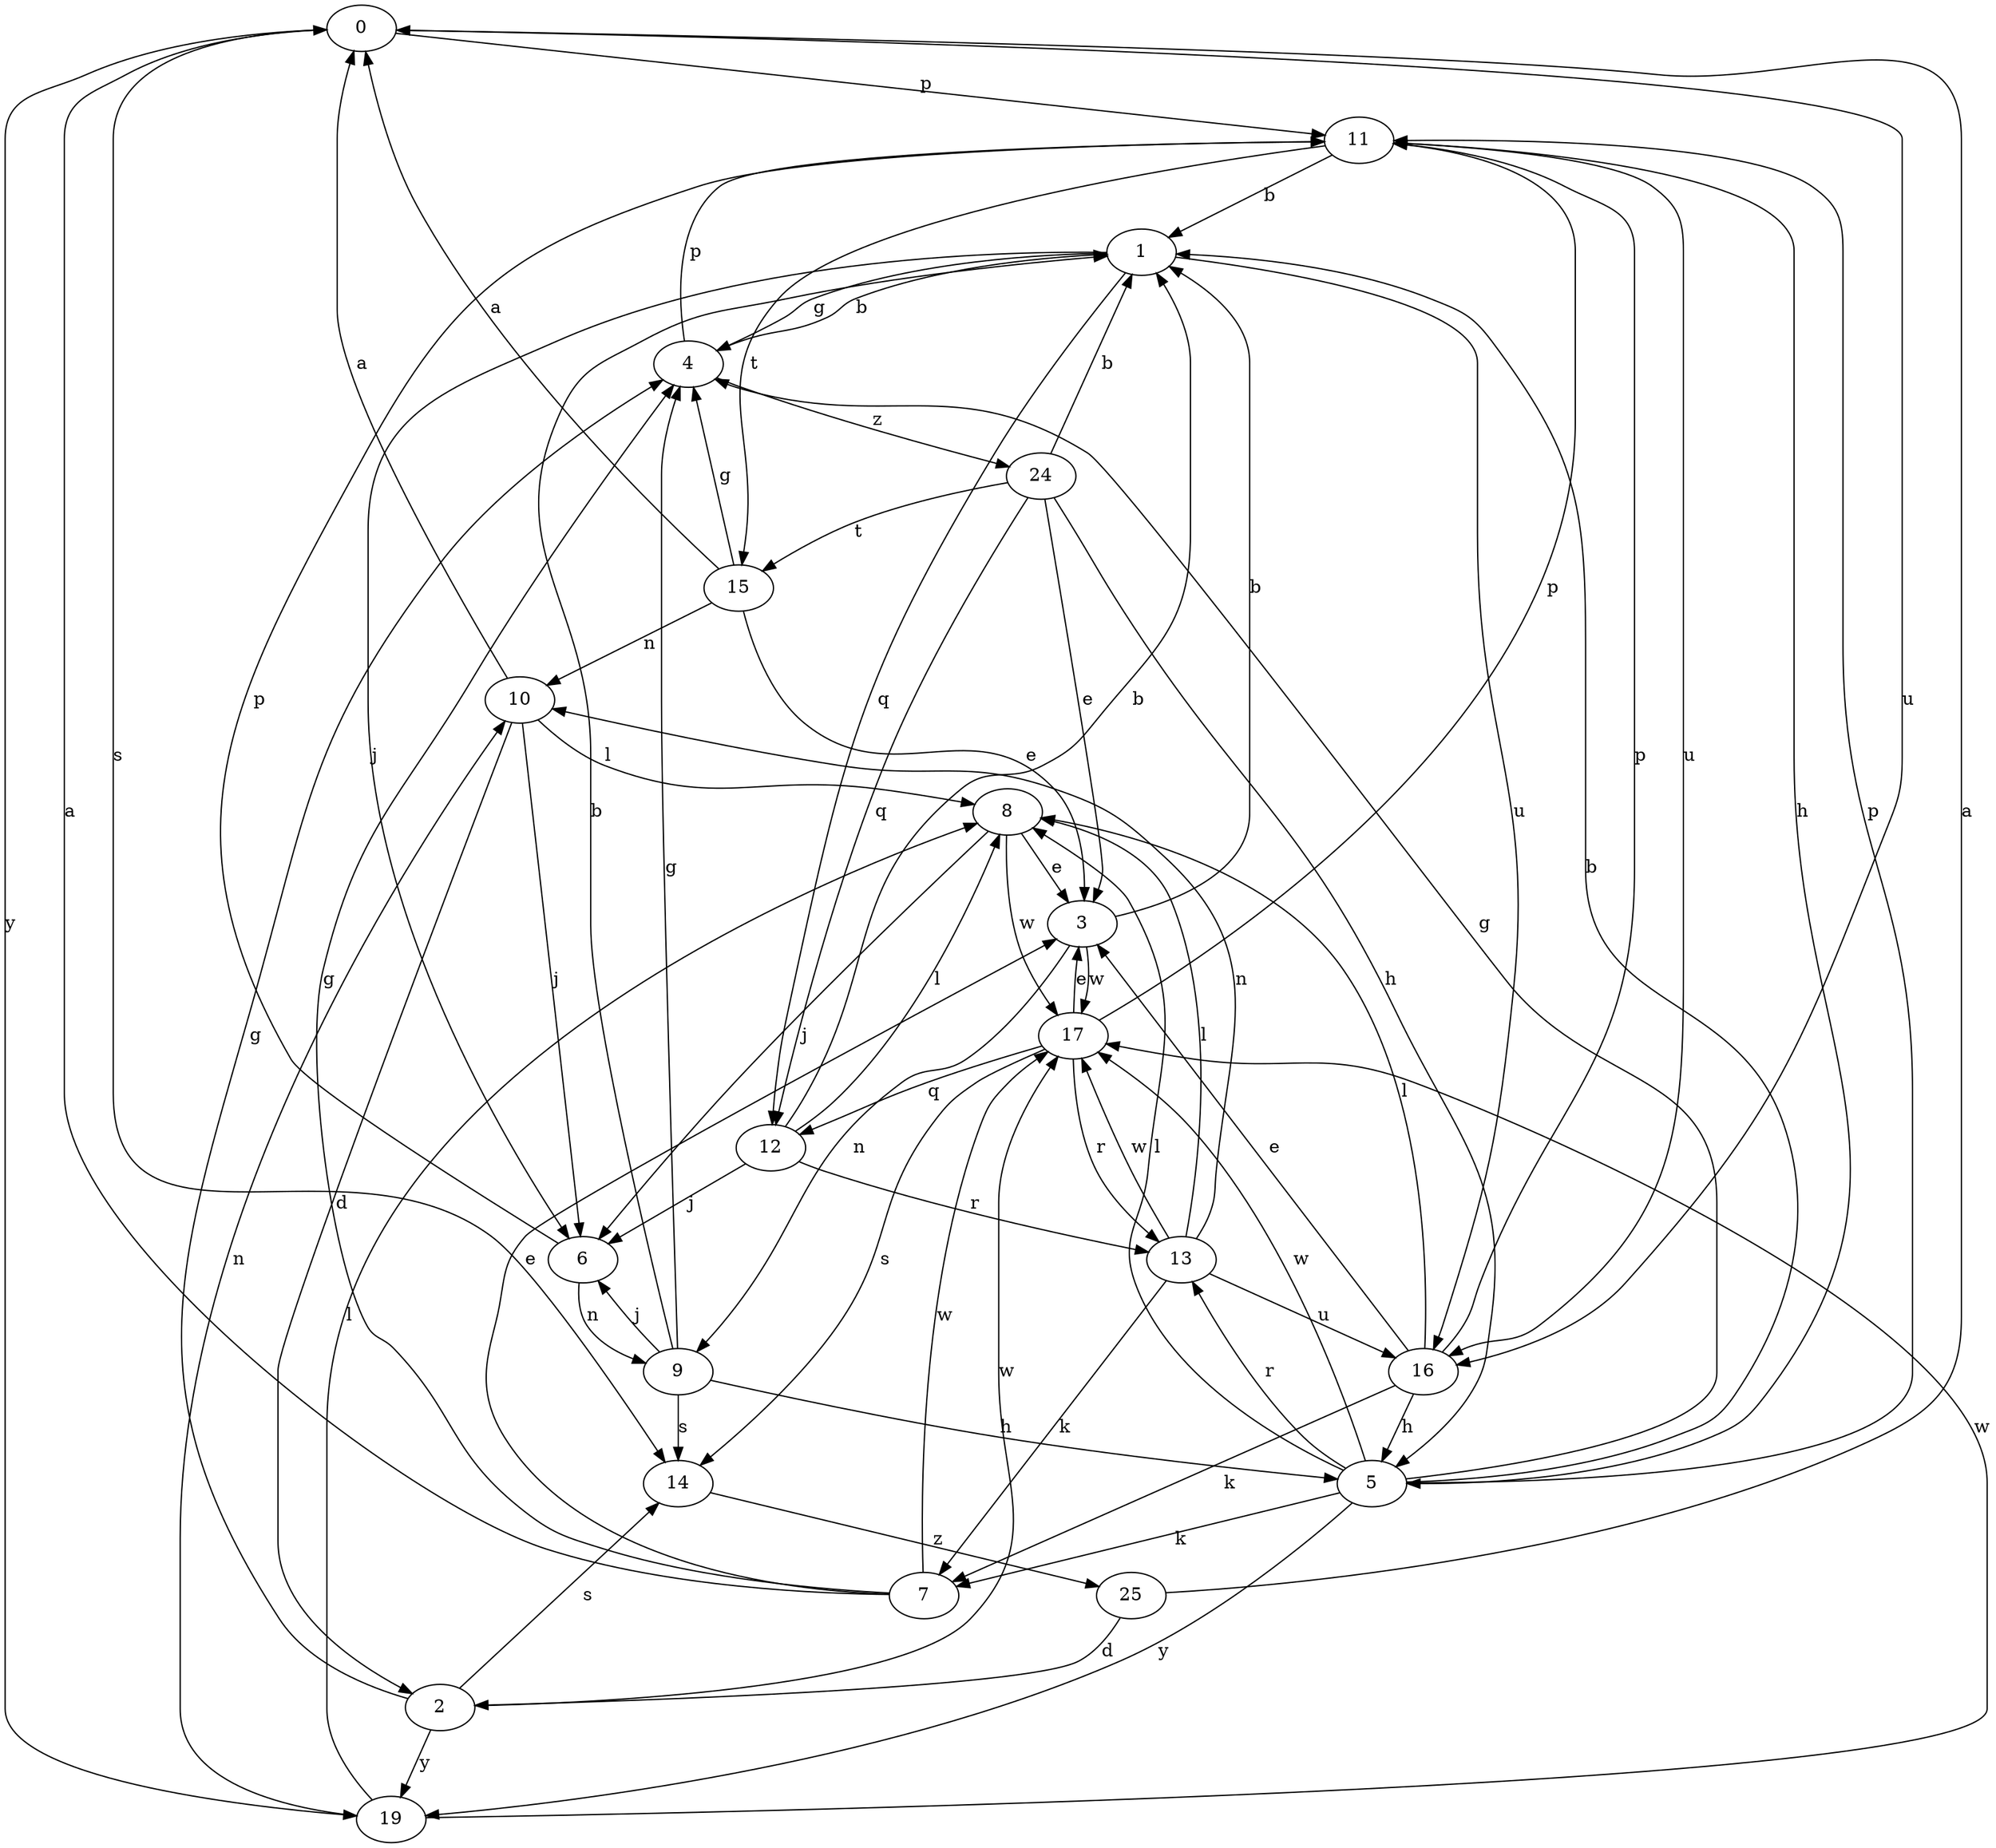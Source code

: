strict digraph  {
0;
1;
2;
3;
4;
5;
6;
7;
8;
9;
10;
11;
12;
13;
14;
15;
16;
17;
19;
24;
25;
0 -> 11  [label=p];
0 -> 14  [label=s];
0 -> 16  [label=u];
0 -> 19  [label=y];
1 -> 4  [label=g];
1 -> 6  [label=j];
1 -> 12  [label=q];
1 -> 16  [label=u];
2 -> 4  [label=g];
2 -> 14  [label=s];
2 -> 17  [label=w];
2 -> 19  [label=y];
3 -> 1  [label=b];
3 -> 9  [label=n];
3 -> 17  [label=w];
4 -> 1  [label=b];
4 -> 11  [label=p];
4 -> 24  [label=z];
5 -> 1  [label=b];
5 -> 4  [label=g];
5 -> 7  [label=k];
5 -> 8  [label=l];
5 -> 11  [label=p];
5 -> 13  [label=r];
5 -> 17  [label=w];
5 -> 19  [label=y];
6 -> 9  [label=n];
6 -> 11  [label=p];
7 -> 0  [label=a];
7 -> 3  [label=e];
7 -> 4  [label=g];
7 -> 17  [label=w];
8 -> 3  [label=e];
8 -> 6  [label=j];
8 -> 17  [label=w];
9 -> 1  [label=b];
9 -> 4  [label=g];
9 -> 5  [label=h];
9 -> 6  [label=j];
9 -> 14  [label=s];
10 -> 0  [label=a];
10 -> 2  [label=d];
10 -> 6  [label=j];
10 -> 8  [label=l];
11 -> 1  [label=b];
11 -> 5  [label=h];
11 -> 15  [label=t];
11 -> 16  [label=u];
12 -> 1  [label=b];
12 -> 6  [label=j];
12 -> 8  [label=l];
12 -> 13  [label=r];
13 -> 7  [label=k];
13 -> 8  [label=l];
13 -> 10  [label=n];
13 -> 16  [label=u];
13 -> 17  [label=w];
14 -> 25  [label=z];
15 -> 0  [label=a];
15 -> 3  [label=e];
15 -> 4  [label=g];
15 -> 10  [label=n];
16 -> 3  [label=e];
16 -> 5  [label=h];
16 -> 7  [label=k];
16 -> 8  [label=l];
16 -> 11  [label=p];
17 -> 3  [label=e];
17 -> 11  [label=p];
17 -> 12  [label=q];
17 -> 13  [label=r];
17 -> 14  [label=s];
19 -> 8  [label=l];
19 -> 10  [label=n];
19 -> 17  [label=w];
24 -> 1  [label=b];
24 -> 3  [label=e];
24 -> 5  [label=h];
24 -> 12  [label=q];
24 -> 15  [label=t];
25 -> 0  [label=a];
25 -> 2  [label=d];
}
